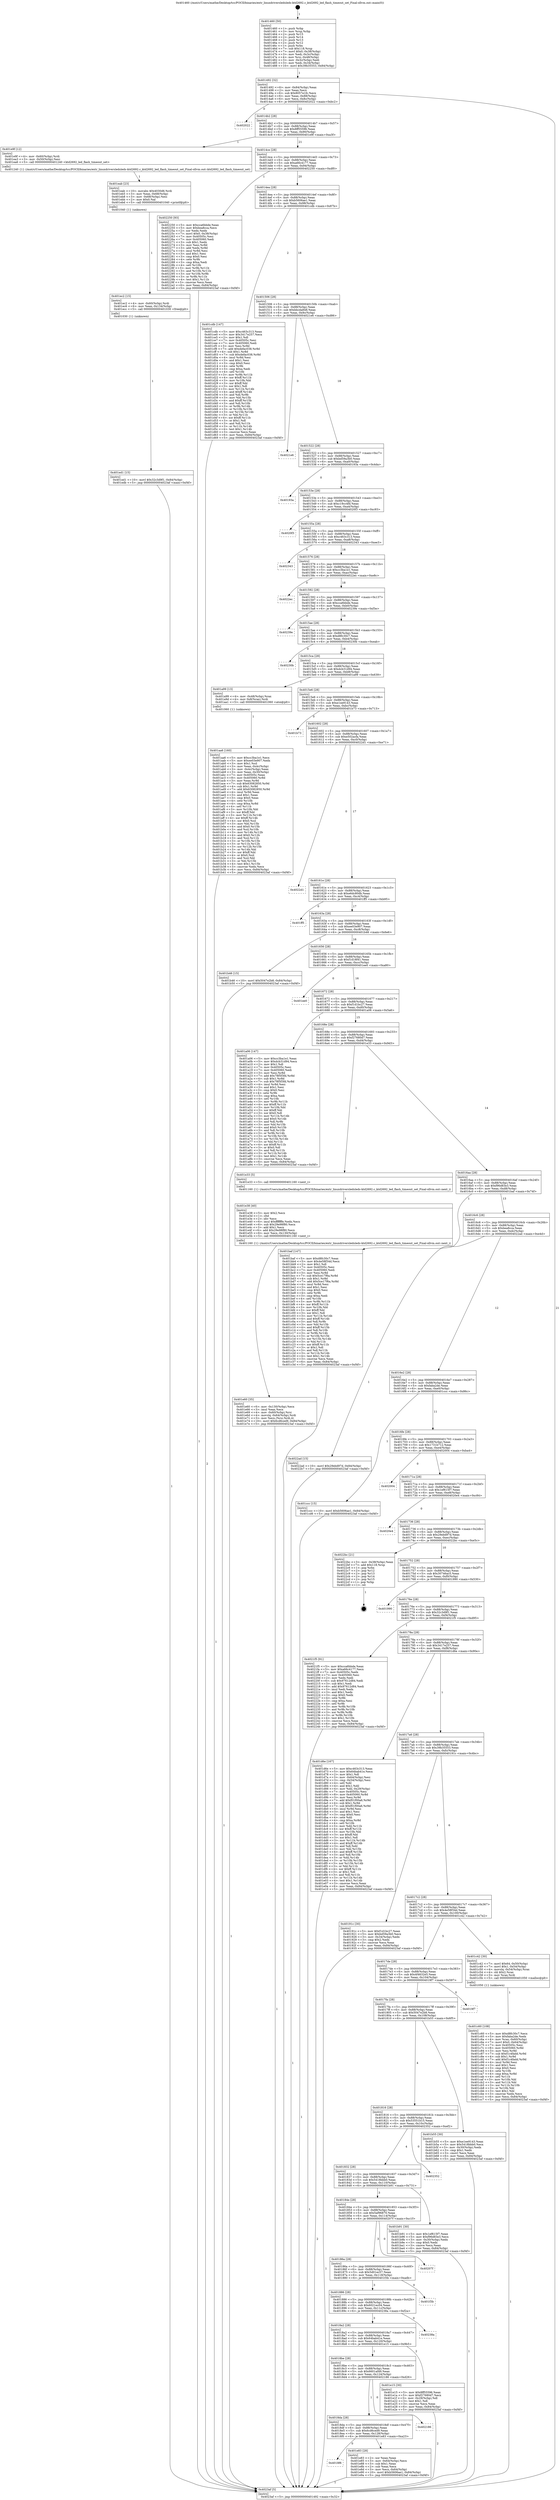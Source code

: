 digraph "0x401460" {
  label = "0x401460 (/mnt/c/Users/mathe/Desktop/tcc/POCII/binaries/extr_linuxdriversledsleds-ktd2692.c_ktd2692_led_flash_timeout_set_Final-ollvm.out::main(0))"
  labelloc = "t"
  node[shape=record]

  Entry [label="",width=0.3,height=0.3,shape=circle,fillcolor=black,style=filled]
  "0x401492" [label="{
     0x401492 [32]\l
     | [instrs]\l
     &nbsp;&nbsp;0x401492 \<+6\>: mov -0x84(%rbp),%eax\l
     &nbsp;&nbsp;0x401498 \<+2\>: mov %eax,%ecx\l
     &nbsp;&nbsp;0x40149a \<+6\>: sub $0x8057e1fc,%ecx\l
     &nbsp;&nbsp;0x4014a0 \<+6\>: mov %eax,-0x88(%rbp)\l
     &nbsp;&nbsp;0x4014a6 \<+6\>: mov %ecx,-0x8c(%rbp)\l
     &nbsp;&nbsp;0x4014ac \<+6\>: je 0000000000402022 \<main+0xbc2\>\l
  }"]
  "0x402022" [label="{
     0x402022\l
  }", style=dashed]
  "0x4014b2" [label="{
     0x4014b2 [28]\l
     | [instrs]\l
     &nbsp;&nbsp;0x4014b2 \<+5\>: jmp 00000000004014b7 \<main+0x57\>\l
     &nbsp;&nbsp;0x4014b7 \<+6\>: mov -0x88(%rbp),%eax\l
     &nbsp;&nbsp;0x4014bd \<+5\>: sub $0x8ff55596,%eax\l
     &nbsp;&nbsp;0x4014c2 \<+6\>: mov %eax,-0x90(%rbp)\l
     &nbsp;&nbsp;0x4014c8 \<+6\>: je 0000000000401e9f \<main+0xa3f\>\l
  }"]
  Exit [label="",width=0.3,height=0.3,shape=circle,fillcolor=black,style=filled,peripheries=2]
  "0x401e9f" [label="{
     0x401e9f [12]\l
     | [instrs]\l
     &nbsp;&nbsp;0x401e9f \<+4\>: mov -0x60(%rbp),%rdi\l
     &nbsp;&nbsp;0x401ea3 \<+3\>: mov -0x50(%rbp),%esi\l
     &nbsp;&nbsp;0x401ea6 \<+5\>: call 0000000000401240 \<ktd2692_led_flash_timeout_set\>\l
     | [calls]\l
     &nbsp;&nbsp;0x401240 \{1\} (/mnt/c/Users/mathe/Desktop/tcc/POCII/binaries/extr_linuxdriversledsleds-ktd2692.c_ktd2692_led_flash_timeout_set_Final-ollvm.out::ktd2692_led_flash_timeout_set)\l
  }"]
  "0x4014ce" [label="{
     0x4014ce [28]\l
     | [instrs]\l
     &nbsp;&nbsp;0x4014ce \<+5\>: jmp 00000000004014d3 \<main+0x73\>\l
     &nbsp;&nbsp;0x4014d3 \<+6\>: mov -0x88(%rbp),%eax\l
     &nbsp;&nbsp;0x4014d9 \<+5\>: sub $0xa66c4177,%eax\l
     &nbsp;&nbsp;0x4014de \<+6\>: mov %eax,-0x94(%rbp)\l
     &nbsp;&nbsp;0x4014e4 \<+6\>: je 0000000000402250 \<main+0xdf0\>\l
  }"]
  "0x401ed1" [label="{
     0x401ed1 [15]\l
     | [instrs]\l
     &nbsp;&nbsp;0x401ed1 \<+10\>: movl $0x32c3d9f1,-0x84(%rbp)\l
     &nbsp;&nbsp;0x401edb \<+5\>: jmp 00000000004023af \<main+0xf4f\>\l
  }"]
  "0x402250" [label="{
     0x402250 [93]\l
     | [instrs]\l
     &nbsp;&nbsp;0x402250 \<+5\>: mov $0xcca6bbde,%eax\l
     &nbsp;&nbsp;0x402255 \<+5\>: mov $0xbea8cca,%ecx\l
     &nbsp;&nbsp;0x40225a \<+2\>: xor %edx,%edx\l
     &nbsp;&nbsp;0x40225c \<+7\>: movl $0x0,-0x38(%rbp)\l
     &nbsp;&nbsp;0x402263 \<+7\>: mov 0x40505c,%esi\l
     &nbsp;&nbsp;0x40226a \<+7\>: mov 0x405060,%edi\l
     &nbsp;&nbsp;0x402271 \<+3\>: sub $0x1,%edx\l
     &nbsp;&nbsp;0x402274 \<+3\>: mov %esi,%r8d\l
     &nbsp;&nbsp;0x402277 \<+3\>: add %edx,%r8d\l
     &nbsp;&nbsp;0x40227a \<+4\>: imul %r8d,%esi\l
     &nbsp;&nbsp;0x40227e \<+3\>: and $0x1,%esi\l
     &nbsp;&nbsp;0x402281 \<+3\>: cmp $0x0,%esi\l
     &nbsp;&nbsp;0x402284 \<+4\>: sete %r9b\l
     &nbsp;&nbsp;0x402288 \<+3\>: cmp $0xa,%edi\l
     &nbsp;&nbsp;0x40228b \<+4\>: setl %r10b\l
     &nbsp;&nbsp;0x40228f \<+3\>: mov %r9b,%r11b\l
     &nbsp;&nbsp;0x402292 \<+3\>: and %r10b,%r11b\l
     &nbsp;&nbsp;0x402295 \<+3\>: xor %r10b,%r9b\l
     &nbsp;&nbsp;0x402298 \<+3\>: or %r9b,%r11b\l
     &nbsp;&nbsp;0x40229b \<+4\>: test $0x1,%r11b\l
     &nbsp;&nbsp;0x40229f \<+3\>: cmovne %ecx,%eax\l
     &nbsp;&nbsp;0x4022a2 \<+6\>: mov %eax,-0x84(%rbp)\l
     &nbsp;&nbsp;0x4022a8 \<+5\>: jmp 00000000004023af \<main+0xf4f\>\l
  }"]
  "0x4014ea" [label="{
     0x4014ea [28]\l
     | [instrs]\l
     &nbsp;&nbsp;0x4014ea \<+5\>: jmp 00000000004014ef \<main+0x8f\>\l
     &nbsp;&nbsp;0x4014ef \<+6\>: mov -0x88(%rbp),%eax\l
     &nbsp;&nbsp;0x4014f5 \<+5\>: sub $0xb5606ae1,%eax\l
     &nbsp;&nbsp;0x4014fa \<+6\>: mov %eax,-0x98(%rbp)\l
     &nbsp;&nbsp;0x401500 \<+6\>: je 0000000000401cdb \<main+0x87b\>\l
  }"]
  "0x401ec2" [label="{
     0x401ec2 [15]\l
     | [instrs]\l
     &nbsp;&nbsp;0x401ec2 \<+4\>: mov -0x60(%rbp),%rdi\l
     &nbsp;&nbsp;0x401ec6 \<+6\>: mov %eax,-0x134(%rbp)\l
     &nbsp;&nbsp;0x401ecc \<+5\>: call 0000000000401030 \<free@plt\>\l
     | [calls]\l
     &nbsp;&nbsp;0x401030 \{1\} (unknown)\l
  }"]
  "0x401cdb" [label="{
     0x401cdb [147]\l
     | [instrs]\l
     &nbsp;&nbsp;0x401cdb \<+5\>: mov $0xc463c313,%eax\l
     &nbsp;&nbsp;0x401ce0 \<+5\>: mov $0x3417e257,%ecx\l
     &nbsp;&nbsp;0x401ce5 \<+2\>: mov $0x1,%dl\l
     &nbsp;&nbsp;0x401ce7 \<+7\>: mov 0x40505c,%esi\l
     &nbsp;&nbsp;0x401cee \<+7\>: mov 0x405060,%edi\l
     &nbsp;&nbsp;0x401cf5 \<+3\>: mov %esi,%r8d\l
     &nbsp;&nbsp;0x401cf8 \<+7\>: add $0xdefac038,%r8d\l
     &nbsp;&nbsp;0x401cff \<+4\>: sub $0x1,%r8d\l
     &nbsp;&nbsp;0x401d03 \<+7\>: sub $0xdefac038,%r8d\l
     &nbsp;&nbsp;0x401d0a \<+4\>: imul %r8d,%esi\l
     &nbsp;&nbsp;0x401d0e \<+3\>: and $0x1,%esi\l
     &nbsp;&nbsp;0x401d11 \<+3\>: cmp $0x0,%esi\l
     &nbsp;&nbsp;0x401d14 \<+4\>: sete %r9b\l
     &nbsp;&nbsp;0x401d18 \<+3\>: cmp $0xa,%edi\l
     &nbsp;&nbsp;0x401d1b \<+4\>: setl %r10b\l
     &nbsp;&nbsp;0x401d1f \<+3\>: mov %r9b,%r11b\l
     &nbsp;&nbsp;0x401d22 \<+4\>: xor $0xff,%r11b\l
     &nbsp;&nbsp;0x401d26 \<+3\>: mov %r10b,%bl\l
     &nbsp;&nbsp;0x401d29 \<+3\>: xor $0xff,%bl\l
     &nbsp;&nbsp;0x401d2c \<+3\>: xor $0x1,%dl\l
     &nbsp;&nbsp;0x401d2f \<+3\>: mov %r11b,%r14b\l
     &nbsp;&nbsp;0x401d32 \<+4\>: and $0xff,%r14b\l
     &nbsp;&nbsp;0x401d36 \<+3\>: and %dl,%r9b\l
     &nbsp;&nbsp;0x401d39 \<+3\>: mov %bl,%r15b\l
     &nbsp;&nbsp;0x401d3c \<+4\>: and $0xff,%r15b\l
     &nbsp;&nbsp;0x401d40 \<+3\>: and %dl,%r10b\l
     &nbsp;&nbsp;0x401d43 \<+3\>: or %r9b,%r14b\l
     &nbsp;&nbsp;0x401d46 \<+3\>: or %r10b,%r15b\l
     &nbsp;&nbsp;0x401d49 \<+3\>: xor %r15b,%r14b\l
     &nbsp;&nbsp;0x401d4c \<+3\>: or %bl,%r11b\l
     &nbsp;&nbsp;0x401d4f \<+4\>: xor $0xff,%r11b\l
     &nbsp;&nbsp;0x401d53 \<+3\>: or $0x1,%dl\l
     &nbsp;&nbsp;0x401d56 \<+3\>: and %dl,%r11b\l
     &nbsp;&nbsp;0x401d59 \<+3\>: or %r11b,%r14b\l
     &nbsp;&nbsp;0x401d5c \<+4\>: test $0x1,%r14b\l
     &nbsp;&nbsp;0x401d60 \<+3\>: cmovne %ecx,%eax\l
     &nbsp;&nbsp;0x401d63 \<+6\>: mov %eax,-0x84(%rbp)\l
     &nbsp;&nbsp;0x401d69 \<+5\>: jmp 00000000004023af \<main+0xf4f\>\l
  }"]
  "0x401506" [label="{
     0x401506 [28]\l
     | [instrs]\l
     &nbsp;&nbsp;0x401506 \<+5\>: jmp 000000000040150b \<main+0xab\>\l
     &nbsp;&nbsp;0x40150b \<+6\>: mov -0x88(%rbp),%eax\l
     &nbsp;&nbsp;0x401511 \<+5\>: sub $0xbbcda848,%eax\l
     &nbsp;&nbsp;0x401516 \<+6\>: mov %eax,-0x9c(%rbp)\l
     &nbsp;&nbsp;0x40151c \<+6\>: je 00000000004021e6 \<main+0xd86\>\l
  }"]
  "0x401eab" [label="{
     0x401eab [23]\l
     | [instrs]\l
     &nbsp;&nbsp;0x401eab \<+10\>: movabs $0x4030d6,%rdi\l
     &nbsp;&nbsp;0x401eb5 \<+3\>: mov %eax,-0x68(%rbp)\l
     &nbsp;&nbsp;0x401eb8 \<+3\>: mov -0x68(%rbp),%esi\l
     &nbsp;&nbsp;0x401ebb \<+2\>: mov $0x0,%al\l
     &nbsp;&nbsp;0x401ebd \<+5\>: call 0000000000401040 \<printf@plt\>\l
     | [calls]\l
     &nbsp;&nbsp;0x401040 \{1\} (unknown)\l
  }"]
  "0x4021e6" [label="{
     0x4021e6\l
  }", style=dashed]
  "0x401522" [label="{
     0x401522 [28]\l
     | [instrs]\l
     &nbsp;&nbsp;0x401522 \<+5\>: jmp 0000000000401527 \<main+0xc7\>\l
     &nbsp;&nbsp;0x401527 \<+6\>: mov -0x88(%rbp),%eax\l
     &nbsp;&nbsp;0x40152d \<+5\>: sub $0xbd59a3b0,%eax\l
     &nbsp;&nbsp;0x401532 \<+6\>: mov %eax,-0xa0(%rbp)\l
     &nbsp;&nbsp;0x401538 \<+6\>: je 000000000040193a \<main+0x4da\>\l
  }"]
  "0x4018f6" [label="{
     0x4018f6\l
  }", style=dashed]
  "0x40193a" [label="{
     0x40193a\l
  }", style=dashed]
  "0x40153e" [label="{
     0x40153e [28]\l
     | [instrs]\l
     &nbsp;&nbsp;0x40153e \<+5\>: jmp 0000000000401543 \<main+0xe3\>\l
     &nbsp;&nbsp;0x401543 \<+6\>: mov -0x88(%rbp),%eax\l
     &nbsp;&nbsp;0x401549 \<+5\>: sub $0xc19cc4fd,%eax\l
     &nbsp;&nbsp;0x40154e \<+6\>: mov %eax,-0xa4(%rbp)\l
     &nbsp;&nbsp;0x401554 \<+6\>: je 00000000004020f3 \<main+0xc93\>\l
  }"]
  "0x401e83" [label="{
     0x401e83 [28]\l
     | [instrs]\l
     &nbsp;&nbsp;0x401e83 \<+2\>: xor %eax,%eax\l
     &nbsp;&nbsp;0x401e85 \<+3\>: mov -0x64(%rbp),%ecx\l
     &nbsp;&nbsp;0x401e88 \<+3\>: sub $0x1,%eax\l
     &nbsp;&nbsp;0x401e8b \<+2\>: sub %eax,%ecx\l
     &nbsp;&nbsp;0x401e8d \<+3\>: mov %ecx,-0x64(%rbp)\l
     &nbsp;&nbsp;0x401e90 \<+10\>: movl $0xb5606ae1,-0x84(%rbp)\l
     &nbsp;&nbsp;0x401e9a \<+5\>: jmp 00000000004023af \<main+0xf4f\>\l
  }"]
  "0x4020f3" [label="{
     0x4020f3\l
  }", style=dashed]
  "0x40155a" [label="{
     0x40155a [28]\l
     | [instrs]\l
     &nbsp;&nbsp;0x40155a \<+5\>: jmp 000000000040155f \<main+0xff\>\l
     &nbsp;&nbsp;0x40155f \<+6\>: mov -0x88(%rbp),%eax\l
     &nbsp;&nbsp;0x401565 \<+5\>: sub $0xc463c313,%eax\l
     &nbsp;&nbsp;0x40156a \<+6\>: mov %eax,-0xa8(%rbp)\l
     &nbsp;&nbsp;0x401570 \<+6\>: je 0000000000402343 \<main+0xee3\>\l
  }"]
  "0x4018da" [label="{
     0x4018da [28]\l
     | [instrs]\l
     &nbsp;&nbsp;0x4018da \<+5\>: jmp 00000000004018df \<main+0x47f\>\l
     &nbsp;&nbsp;0x4018df \<+6\>: mov -0x88(%rbp),%eax\l
     &nbsp;&nbsp;0x4018e5 \<+5\>: sub $0x6cd6ced9,%eax\l
     &nbsp;&nbsp;0x4018ea \<+6\>: mov %eax,-0x128(%rbp)\l
     &nbsp;&nbsp;0x4018f0 \<+6\>: je 0000000000401e83 \<main+0xa23\>\l
  }"]
  "0x402343" [label="{
     0x402343\l
  }", style=dashed]
  "0x401576" [label="{
     0x401576 [28]\l
     | [instrs]\l
     &nbsp;&nbsp;0x401576 \<+5\>: jmp 000000000040157b \<main+0x11b\>\l
     &nbsp;&nbsp;0x40157b \<+6\>: mov -0x88(%rbp),%eax\l
     &nbsp;&nbsp;0x401581 \<+5\>: sub $0xcc3ba1e1,%eax\l
     &nbsp;&nbsp;0x401586 \<+6\>: mov %eax,-0xac(%rbp)\l
     &nbsp;&nbsp;0x40158c \<+6\>: je 00000000004022ec \<main+0xe8c\>\l
  }"]
  "0x402186" [label="{
     0x402186\l
  }", style=dashed]
  "0x4022ec" [label="{
     0x4022ec\l
  }", style=dashed]
  "0x401592" [label="{
     0x401592 [28]\l
     | [instrs]\l
     &nbsp;&nbsp;0x401592 \<+5\>: jmp 0000000000401597 \<main+0x137\>\l
     &nbsp;&nbsp;0x401597 \<+6\>: mov -0x88(%rbp),%eax\l
     &nbsp;&nbsp;0x40159d \<+5\>: sub $0xcca6bbde,%eax\l
     &nbsp;&nbsp;0x4015a2 \<+6\>: mov %eax,-0xb0(%rbp)\l
     &nbsp;&nbsp;0x4015a8 \<+6\>: je 000000000040239e \<main+0xf3e\>\l
  }"]
  "0x401e60" [label="{
     0x401e60 [35]\l
     | [instrs]\l
     &nbsp;&nbsp;0x401e60 \<+6\>: mov -0x130(%rbp),%ecx\l
     &nbsp;&nbsp;0x401e66 \<+3\>: imul %eax,%ecx\l
     &nbsp;&nbsp;0x401e69 \<+4\>: mov -0x60(%rbp),%rsi\l
     &nbsp;&nbsp;0x401e6d \<+4\>: movslq -0x64(%rbp),%rdi\l
     &nbsp;&nbsp;0x401e71 \<+3\>: mov %ecx,(%rsi,%rdi,4)\l
     &nbsp;&nbsp;0x401e74 \<+10\>: movl $0x6cd6ced9,-0x84(%rbp)\l
     &nbsp;&nbsp;0x401e7e \<+5\>: jmp 00000000004023af \<main+0xf4f\>\l
  }"]
  "0x40239e" [label="{
     0x40239e\l
  }", style=dashed]
  "0x4015ae" [label="{
     0x4015ae [28]\l
     | [instrs]\l
     &nbsp;&nbsp;0x4015ae \<+5\>: jmp 00000000004015b3 \<main+0x153\>\l
     &nbsp;&nbsp;0x4015b3 \<+6\>: mov -0x88(%rbp),%eax\l
     &nbsp;&nbsp;0x4015b9 \<+5\>: sub $0xd8fc30c7,%eax\l
     &nbsp;&nbsp;0x4015be \<+6\>: mov %eax,-0xb4(%rbp)\l
     &nbsp;&nbsp;0x4015c4 \<+6\>: je 000000000040230b \<main+0xeab\>\l
  }"]
  "0x401e38" [label="{
     0x401e38 [40]\l
     | [instrs]\l
     &nbsp;&nbsp;0x401e38 \<+5\>: mov $0x2,%ecx\l
     &nbsp;&nbsp;0x401e3d \<+1\>: cltd\l
     &nbsp;&nbsp;0x401e3e \<+2\>: idiv %ecx\l
     &nbsp;&nbsp;0x401e40 \<+6\>: imul $0xfffffffe,%edx,%ecx\l
     &nbsp;&nbsp;0x401e46 \<+6\>: sub $0x29e98f80,%ecx\l
     &nbsp;&nbsp;0x401e4c \<+3\>: add $0x1,%ecx\l
     &nbsp;&nbsp;0x401e4f \<+6\>: add $0x29e98f80,%ecx\l
     &nbsp;&nbsp;0x401e55 \<+6\>: mov %ecx,-0x130(%rbp)\l
     &nbsp;&nbsp;0x401e5b \<+5\>: call 0000000000401160 \<next_i\>\l
     | [calls]\l
     &nbsp;&nbsp;0x401160 \{1\} (/mnt/c/Users/mathe/Desktop/tcc/POCII/binaries/extr_linuxdriversledsleds-ktd2692.c_ktd2692_led_flash_timeout_set_Final-ollvm.out::next_i)\l
  }"]
  "0x40230b" [label="{
     0x40230b\l
  }", style=dashed]
  "0x4015ca" [label="{
     0x4015ca [28]\l
     | [instrs]\l
     &nbsp;&nbsp;0x4015ca \<+5\>: jmp 00000000004015cf \<main+0x16f\>\l
     &nbsp;&nbsp;0x4015cf \<+6\>: mov -0x88(%rbp),%eax\l
     &nbsp;&nbsp;0x4015d5 \<+5\>: sub $0xdcb31d94,%eax\l
     &nbsp;&nbsp;0x4015da \<+6\>: mov %eax,-0xb8(%rbp)\l
     &nbsp;&nbsp;0x4015e0 \<+6\>: je 0000000000401a99 \<main+0x639\>\l
  }"]
  "0x4018be" [label="{
     0x4018be [28]\l
     | [instrs]\l
     &nbsp;&nbsp;0x4018be \<+5\>: jmp 00000000004018c3 \<main+0x463\>\l
     &nbsp;&nbsp;0x4018c3 \<+6\>: mov -0x88(%rbp),%eax\l
     &nbsp;&nbsp;0x4018c9 \<+5\>: sub $0x6601af49,%eax\l
     &nbsp;&nbsp;0x4018ce \<+6\>: mov %eax,-0x124(%rbp)\l
     &nbsp;&nbsp;0x4018d4 \<+6\>: je 0000000000402186 \<main+0xd26\>\l
  }"]
  "0x401a99" [label="{
     0x401a99 [13]\l
     | [instrs]\l
     &nbsp;&nbsp;0x401a99 \<+4\>: mov -0x48(%rbp),%rax\l
     &nbsp;&nbsp;0x401a9d \<+4\>: mov 0x8(%rax),%rdi\l
     &nbsp;&nbsp;0x401aa1 \<+5\>: call 0000000000401060 \<atoi@plt\>\l
     | [calls]\l
     &nbsp;&nbsp;0x401060 \{1\} (unknown)\l
  }"]
  "0x4015e6" [label="{
     0x4015e6 [28]\l
     | [instrs]\l
     &nbsp;&nbsp;0x4015e6 \<+5\>: jmp 00000000004015eb \<main+0x18b\>\l
     &nbsp;&nbsp;0x4015eb \<+6\>: mov -0x88(%rbp),%eax\l
     &nbsp;&nbsp;0x4015f1 \<+5\>: sub $0xe1ee9143,%eax\l
     &nbsp;&nbsp;0x4015f6 \<+6\>: mov %eax,-0xbc(%rbp)\l
     &nbsp;&nbsp;0x4015fc \<+6\>: je 0000000000401b73 \<main+0x713\>\l
  }"]
  "0x401e15" [label="{
     0x401e15 [30]\l
     | [instrs]\l
     &nbsp;&nbsp;0x401e15 \<+5\>: mov $0x8ff55596,%eax\l
     &nbsp;&nbsp;0x401e1a \<+5\>: mov $0xf27680d7,%ecx\l
     &nbsp;&nbsp;0x401e1f \<+3\>: mov -0x29(%rbp),%dl\l
     &nbsp;&nbsp;0x401e22 \<+3\>: test $0x1,%dl\l
     &nbsp;&nbsp;0x401e25 \<+3\>: cmovne %ecx,%eax\l
     &nbsp;&nbsp;0x401e28 \<+6\>: mov %eax,-0x84(%rbp)\l
     &nbsp;&nbsp;0x401e2e \<+5\>: jmp 00000000004023af \<main+0xf4f\>\l
  }"]
  "0x401b73" [label="{
     0x401b73\l
  }", style=dashed]
  "0x401602" [label="{
     0x401602 [28]\l
     | [instrs]\l
     &nbsp;&nbsp;0x401602 \<+5\>: jmp 0000000000401607 \<main+0x1a7\>\l
     &nbsp;&nbsp;0x401607 \<+6\>: mov -0x88(%rbp),%eax\l
     &nbsp;&nbsp;0x40160d \<+5\>: sub $0xe502acfa,%eax\l
     &nbsp;&nbsp;0x401612 \<+6\>: mov %eax,-0xc0(%rbp)\l
     &nbsp;&nbsp;0x401618 \<+6\>: je 00000000004022d1 \<main+0xe71\>\l
  }"]
  "0x4018a2" [label="{
     0x4018a2 [28]\l
     | [instrs]\l
     &nbsp;&nbsp;0x4018a2 \<+5\>: jmp 00000000004018a7 \<main+0x447\>\l
     &nbsp;&nbsp;0x4018a7 \<+6\>: mov -0x88(%rbp),%eax\l
     &nbsp;&nbsp;0x4018ad \<+5\>: sub $0x64bab41e,%eax\l
     &nbsp;&nbsp;0x4018b2 \<+6\>: mov %eax,-0x120(%rbp)\l
     &nbsp;&nbsp;0x4018b8 \<+6\>: je 0000000000401e15 \<main+0x9b5\>\l
  }"]
  "0x4022d1" [label="{
     0x4022d1\l
  }", style=dashed]
  "0x40161e" [label="{
     0x40161e [28]\l
     | [instrs]\l
     &nbsp;&nbsp;0x40161e \<+5\>: jmp 0000000000401623 \<main+0x1c3\>\l
     &nbsp;&nbsp;0x401623 \<+6\>: mov -0x88(%rbp),%eax\l
     &nbsp;&nbsp;0x401629 \<+5\>: sub $0xe6dc80db,%eax\l
     &nbsp;&nbsp;0x40162e \<+6\>: mov %eax,-0xc4(%rbp)\l
     &nbsp;&nbsp;0x401634 \<+6\>: je 0000000000401ff5 \<main+0xb95\>\l
  }"]
  "0x40238a" [label="{
     0x40238a\l
  }", style=dashed]
  "0x401ff5" [label="{
     0x401ff5\l
  }", style=dashed]
  "0x40163a" [label="{
     0x40163a [28]\l
     | [instrs]\l
     &nbsp;&nbsp;0x40163a \<+5\>: jmp 000000000040163f \<main+0x1df\>\l
     &nbsp;&nbsp;0x40163f \<+6\>: mov -0x88(%rbp),%eax\l
     &nbsp;&nbsp;0x401645 \<+5\>: sub $0xee03e907,%eax\l
     &nbsp;&nbsp;0x40164a \<+6\>: mov %eax,-0xc8(%rbp)\l
     &nbsp;&nbsp;0x401650 \<+6\>: je 0000000000401b46 \<main+0x6e6\>\l
  }"]
  "0x401886" [label="{
     0x401886 [28]\l
     | [instrs]\l
     &nbsp;&nbsp;0x401886 \<+5\>: jmp 000000000040188b \<main+0x42b\>\l
     &nbsp;&nbsp;0x40188b \<+6\>: mov -0x88(%rbp),%eax\l
     &nbsp;&nbsp;0x401891 \<+5\>: sub $0x6021ec04,%eax\l
     &nbsp;&nbsp;0x401896 \<+6\>: mov %eax,-0x11c(%rbp)\l
     &nbsp;&nbsp;0x40189c \<+6\>: je 000000000040238a \<main+0xf2a\>\l
  }"]
  "0x401b46" [label="{
     0x401b46 [15]\l
     | [instrs]\l
     &nbsp;&nbsp;0x401b46 \<+10\>: movl $0x5047e2b8,-0x84(%rbp)\l
     &nbsp;&nbsp;0x401b50 \<+5\>: jmp 00000000004023af \<main+0xf4f\>\l
  }"]
  "0x401656" [label="{
     0x401656 [28]\l
     | [instrs]\l
     &nbsp;&nbsp;0x401656 \<+5\>: jmp 000000000040165b \<main+0x1fb\>\l
     &nbsp;&nbsp;0x40165b \<+6\>: mov -0x88(%rbp),%eax\l
     &nbsp;&nbsp;0x401661 \<+5\>: sub $0xf1d18f41,%eax\l
     &nbsp;&nbsp;0x401666 \<+6\>: mov %eax,-0xcc(%rbp)\l
     &nbsp;&nbsp;0x40166c \<+6\>: je 0000000000401ee0 \<main+0xa80\>\l
  }"]
  "0x401f3b" [label="{
     0x401f3b\l
  }", style=dashed]
  "0x401ee0" [label="{
     0x401ee0\l
  }", style=dashed]
  "0x401672" [label="{
     0x401672 [28]\l
     | [instrs]\l
     &nbsp;&nbsp;0x401672 \<+5\>: jmp 0000000000401677 \<main+0x217\>\l
     &nbsp;&nbsp;0x401677 \<+6\>: mov -0x88(%rbp),%eax\l
     &nbsp;&nbsp;0x40167d \<+5\>: sub $0xf1d1bc27,%eax\l
     &nbsp;&nbsp;0x401682 \<+6\>: mov %eax,-0xd0(%rbp)\l
     &nbsp;&nbsp;0x401688 \<+6\>: je 0000000000401a06 \<main+0x5a6\>\l
  }"]
  "0x40186a" [label="{
     0x40186a [28]\l
     | [instrs]\l
     &nbsp;&nbsp;0x40186a \<+5\>: jmp 000000000040186f \<main+0x40f\>\l
     &nbsp;&nbsp;0x40186f \<+6\>: mov -0x88(%rbp),%eax\l
     &nbsp;&nbsp;0x401875 \<+5\>: sub $0x5d01ec57,%eax\l
     &nbsp;&nbsp;0x40187a \<+6\>: mov %eax,-0x118(%rbp)\l
     &nbsp;&nbsp;0x401880 \<+6\>: je 0000000000401f3b \<main+0xadb\>\l
  }"]
  "0x401a06" [label="{
     0x401a06 [147]\l
     | [instrs]\l
     &nbsp;&nbsp;0x401a06 \<+5\>: mov $0xcc3ba1e1,%eax\l
     &nbsp;&nbsp;0x401a0b \<+5\>: mov $0xdcb31d94,%ecx\l
     &nbsp;&nbsp;0x401a10 \<+2\>: mov $0x1,%dl\l
     &nbsp;&nbsp;0x401a12 \<+7\>: mov 0x40505c,%esi\l
     &nbsp;&nbsp;0x401a19 \<+7\>: mov 0x405060,%edi\l
     &nbsp;&nbsp;0x401a20 \<+3\>: mov %esi,%r8d\l
     &nbsp;&nbsp;0x401a23 \<+7\>: add $0x78f5f3fd,%r8d\l
     &nbsp;&nbsp;0x401a2a \<+4\>: sub $0x1,%r8d\l
     &nbsp;&nbsp;0x401a2e \<+7\>: sub $0x78f5f3fd,%r8d\l
     &nbsp;&nbsp;0x401a35 \<+4\>: imul %r8d,%esi\l
     &nbsp;&nbsp;0x401a39 \<+3\>: and $0x1,%esi\l
     &nbsp;&nbsp;0x401a3c \<+3\>: cmp $0x0,%esi\l
     &nbsp;&nbsp;0x401a3f \<+4\>: sete %r9b\l
     &nbsp;&nbsp;0x401a43 \<+3\>: cmp $0xa,%edi\l
     &nbsp;&nbsp;0x401a46 \<+4\>: setl %r10b\l
     &nbsp;&nbsp;0x401a4a \<+3\>: mov %r9b,%r11b\l
     &nbsp;&nbsp;0x401a4d \<+4\>: xor $0xff,%r11b\l
     &nbsp;&nbsp;0x401a51 \<+3\>: mov %r10b,%bl\l
     &nbsp;&nbsp;0x401a54 \<+3\>: xor $0xff,%bl\l
     &nbsp;&nbsp;0x401a57 \<+3\>: xor $0x0,%dl\l
     &nbsp;&nbsp;0x401a5a \<+3\>: mov %r11b,%r14b\l
     &nbsp;&nbsp;0x401a5d \<+4\>: and $0x0,%r14b\l
     &nbsp;&nbsp;0x401a61 \<+3\>: and %dl,%r9b\l
     &nbsp;&nbsp;0x401a64 \<+3\>: mov %bl,%r15b\l
     &nbsp;&nbsp;0x401a67 \<+4\>: and $0x0,%r15b\l
     &nbsp;&nbsp;0x401a6b \<+3\>: and %dl,%r10b\l
     &nbsp;&nbsp;0x401a6e \<+3\>: or %r9b,%r14b\l
     &nbsp;&nbsp;0x401a71 \<+3\>: or %r10b,%r15b\l
     &nbsp;&nbsp;0x401a74 \<+3\>: xor %r15b,%r14b\l
     &nbsp;&nbsp;0x401a77 \<+3\>: or %bl,%r11b\l
     &nbsp;&nbsp;0x401a7a \<+4\>: xor $0xff,%r11b\l
     &nbsp;&nbsp;0x401a7e \<+3\>: or $0x0,%dl\l
     &nbsp;&nbsp;0x401a81 \<+3\>: and %dl,%r11b\l
     &nbsp;&nbsp;0x401a84 \<+3\>: or %r11b,%r14b\l
     &nbsp;&nbsp;0x401a87 \<+4\>: test $0x1,%r14b\l
     &nbsp;&nbsp;0x401a8b \<+3\>: cmovne %ecx,%eax\l
     &nbsp;&nbsp;0x401a8e \<+6\>: mov %eax,-0x84(%rbp)\l
     &nbsp;&nbsp;0x401a94 \<+5\>: jmp 00000000004023af \<main+0xf4f\>\l
  }"]
  "0x40168e" [label="{
     0x40168e [28]\l
     | [instrs]\l
     &nbsp;&nbsp;0x40168e \<+5\>: jmp 0000000000401693 \<main+0x233\>\l
     &nbsp;&nbsp;0x401693 \<+6\>: mov -0x88(%rbp),%eax\l
     &nbsp;&nbsp;0x401699 \<+5\>: sub $0xf27680d7,%eax\l
     &nbsp;&nbsp;0x40169e \<+6\>: mov %eax,-0xd4(%rbp)\l
     &nbsp;&nbsp;0x4016a4 \<+6\>: je 0000000000401e33 \<main+0x9d3\>\l
  }"]
  "0x40207f" [label="{
     0x40207f\l
  }", style=dashed]
  "0x401e33" [label="{
     0x401e33 [5]\l
     | [instrs]\l
     &nbsp;&nbsp;0x401e33 \<+5\>: call 0000000000401160 \<next_i\>\l
     | [calls]\l
     &nbsp;&nbsp;0x401160 \{1\} (/mnt/c/Users/mathe/Desktop/tcc/POCII/binaries/extr_linuxdriversledsleds-ktd2692.c_ktd2692_led_flash_timeout_set_Final-ollvm.out::next_i)\l
  }"]
  "0x4016aa" [label="{
     0x4016aa [28]\l
     | [instrs]\l
     &nbsp;&nbsp;0x4016aa \<+5\>: jmp 00000000004016af \<main+0x24f\>\l
     &nbsp;&nbsp;0x4016af \<+6\>: mov -0x88(%rbp),%eax\l
     &nbsp;&nbsp;0x4016b5 \<+5\>: sub $0xf96d83e3,%eax\l
     &nbsp;&nbsp;0x4016ba \<+6\>: mov %eax,-0xd8(%rbp)\l
     &nbsp;&nbsp;0x4016c0 \<+6\>: je 0000000000401baf \<main+0x74f\>\l
  }"]
  "0x401c60" [label="{
     0x401c60 [108]\l
     | [instrs]\l
     &nbsp;&nbsp;0x401c60 \<+5\>: mov $0xd8fc30c7,%ecx\l
     &nbsp;&nbsp;0x401c65 \<+5\>: mov $0xfaba2de,%edx\l
     &nbsp;&nbsp;0x401c6a \<+4\>: mov %rax,-0x60(%rbp)\l
     &nbsp;&nbsp;0x401c6e \<+7\>: movl $0x0,-0x64(%rbp)\l
     &nbsp;&nbsp;0x401c75 \<+7\>: mov 0x40505c,%esi\l
     &nbsp;&nbsp;0x401c7c \<+8\>: mov 0x405060,%r8d\l
     &nbsp;&nbsp;0x401c84 \<+3\>: mov %esi,%r9d\l
     &nbsp;&nbsp;0x401c87 \<+7\>: sub $0xf1c4fadd,%r9d\l
     &nbsp;&nbsp;0x401c8e \<+4\>: sub $0x1,%r9d\l
     &nbsp;&nbsp;0x401c92 \<+7\>: add $0xf1c4fadd,%r9d\l
     &nbsp;&nbsp;0x401c99 \<+4\>: imul %r9d,%esi\l
     &nbsp;&nbsp;0x401c9d \<+3\>: and $0x1,%esi\l
     &nbsp;&nbsp;0x401ca0 \<+3\>: cmp $0x0,%esi\l
     &nbsp;&nbsp;0x401ca3 \<+4\>: sete %r10b\l
     &nbsp;&nbsp;0x401ca7 \<+4\>: cmp $0xa,%r8d\l
     &nbsp;&nbsp;0x401cab \<+4\>: setl %r11b\l
     &nbsp;&nbsp;0x401caf \<+3\>: mov %r10b,%bl\l
     &nbsp;&nbsp;0x401cb2 \<+3\>: and %r11b,%bl\l
     &nbsp;&nbsp;0x401cb5 \<+3\>: xor %r11b,%r10b\l
     &nbsp;&nbsp;0x401cb8 \<+3\>: or %r10b,%bl\l
     &nbsp;&nbsp;0x401cbb \<+3\>: test $0x1,%bl\l
     &nbsp;&nbsp;0x401cbe \<+3\>: cmovne %edx,%ecx\l
     &nbsp;&nbsp;0x401cc1 \<+6\>: mov %ecx,-0x84(%rbp)\l
     &nbsp;&nbsp;0x401cc7 \<+5\>: jmp 00000000004023af \<main+0xf4f\>\l
  }"]
  "0x401baf" [label="{
     0x401baf [147]\l
     | [instrs]\l
     &nbsp;&nbsp;0x401baf \<+5\>: mov $0xd8fc30c7,%eax\l
     &nbsp;&nbsp;0x401bb4 \<+5\>: mov $0x4e58f34d,%ecx\l
     &nbsp;&nbsp;0x401bb9 \<+2\>: mov $0x1,%dl\l
     &nbsp;&nbsp;0x401bbb \<+7\>: mov 0x40505c,%esi\l
     &nbsp;&nbsp;0x401bc2 \<+7\>: mov 0x405060,%edi\l
     &nbsp;&nbsp;0x401bc9 \<+3\>: mov %esi,%r8d\l
     &nbsp;&nbsp;0x401bcc \<+7\>: sub $0x5ce17f6a,%r8d\l
     &nbsp;&nbsp;0x401bd3 \<+4\>: sub $0x1,%r8d\l
     &nbsp;&nbsp;0x401bd7 \<+7\>: add $0x5ce17f6a,%r8d\l
     &nbsp;&nbsp;0x401bde \<+4\>: imul %r8d,%esi\l
     &nbsp;&nbsp;0x401be2 \<+3\>: and $0x1,%esi\l
     &nbsp;&nbsp;0x401be5 \<+3\>: cmp $0x0,%esi\l
     &nbsp;&nbsp;0x401be8 \<+4\>: sete %r9b\l
     &nbsp;&nbsp;0x401bec \<+3\>: cmp $0xa,%edi\l
     &nbsp;&nbsp;0x401bef \<+4\>: setl %r10b\l
     &nbsp;&nbsp;0x401bf3 \<+3\>: mov %r9b,%r11b\l
     &nbsp;&nbsp;0x401bf6 \<+4\>: xor $0xff,%r11b\l
     &nbsp;&nbsp;0x401bfa \<+3\>: mov %r10b,%bl\l
     &nbsp;&nbsp;0x401bfd \<+3\>: xor $0xff,%bl\l
     &nbsp;&nbsp;0x401c00 \<+3\>: xor $0x1,%dl\l
     &nbsp;&nbsp;0x401c03 \<+3\>: mov %r11b,%r14b\l
     &nbsp;&nbsp;0x401c06 \<+4\>: and $0xff,%r14b\l
     &nbsp;&nbsp;0x401c0a \<+3\>: and %dl,%r9b\l
     &nbsp;&nbsp;0x401c0d \<+3\>: mov %bl,%r15b\l
     &nbsp;&nbsp;0x401c10 \<+4\>: and $0xff,%r15b\l
     &nbsp;&nbsp;0x401c14 \<+3\>: and %dl,%r10b\l
     &nbsp;&nbsp;0x401c17 \<+3\>: or %r9b,%r14b\l
     &nbsp;&nbsp;0x401c1a \<+3\>: or %r10b,%r15b\l
     &nbsp;&nbsp;0x401c1d \<+3\>: xor %r15b,%r14b\l
     &nbsp;&nbsp;0x401c20 \<+3\>: or %bl,%r11b\l
     &nbsp;&nbsp;0x401c23 \<+4\>: xor $0xff,%r11b\l
     &nbsp;&nbsp;0x401c27 \<+3\>: or $0x1,%dl\l
     &nbsp;&nbsp;0x401c2a \<+3\>: and %dl,%r11b\l
     &nbsp;&nbsp;0x401c2d \<+3\>: or %r11b,%r14b\l
     &nbsp;&nbsp;0x401c30 \<+4\>: test $0x1,%r14b\l
     &nbsp;&nbsp;0x401c34 \<+3\>: cmovne %ecx,%eax\l
     &nbsp;&nbsp;0x401c37 \<+6\>: mov %eax,-0x84(%rbp)\l
     &nbsp;&nbsp;0x401c3d \<+5\>: jmp 00000000004023af \<main+0xf4f\>\l
  }"]
  "0x4016c6" [label="{
     0x4016c6 [28]\l
     | [instrs]\l
     &nbsp;&nbsp;0x4016c6 \<+5\>: jmp 00000000004016cb \<main+0x26b\>\l
     &nbsp;&nbsp;0x4016cb \<+6\>: mov -0x88(%rbp),%eax\l
     &nbsp;&nbsp;0x4016d1 \<+5\>: sub $0xbea8cca,%eax\l
     &nbsp;&nbsp;0x4016d6 \<+6\>: mov %eax,-0xdc(%rbp)\l
     &nbsp;&nbsp;0x4016dc \<+6\>: je 00000000004022ad \<main+0xe4d\>\l
  }"]
  "0x40184e" [label="{
     0x40184e [28]\l
     | [instrs]\l
     &nbsp;&nbsp;0x40184e \<+5\>: jmp 0000000000401853 \<main+0x3f3\>\l
     &nbsp;&nbsp;0x401853 \<+6\>: mov -0x88(%rbp),%eax\l
     &nbsp;&nbsp;0x401859 \<+5\>: sub $0x5af96870,%eax\l
     &nbsp;&nbsp;0x40185e \<+6\>: mov %eax,-0x114(%rbp)\l
     &nbsp;&nbsp;0x401864 \<+6\>: je 000000000040207f \<main+0xc1f\>\l
  }"]
  "0x4022ad" [label="{
     0x4022ad [15]\l
     | [instrs]\l
     &nbsp;&nbsp;0x4022ad \<+10\>: movl $0x29ebd97d,-0x84(%rbp)\l
     &nbsp;&nbsp;0x4022b7 \<+5\>: jmp 00000000004023af \<main+0xf4f\>\l
  }"]
  "0x4016e2" [label="{
     0x4016e2 [28]\l
     | [instrs]\l
     &nbsp;&nbsp;0x4016e2 \<+5\>: jmp 00000000004016e7 \<main+0x287\>\l
     &nbsp;&nbsp;0x4016e7 \<+6\>: mov -0x88(%rbp),%eax\l
     &nbsp;&nbsp;0x4016ed \<+5\>: sub $0xfaba2de,%eax\l
     &nbsp;&nbsp;0x4016f2 \<+6\>: mov %eax,-0xe0(%rbp)\l
     &nbsp;&nbsp;0x4016f8 \<+6\>: je 0000000000401ccc \<main+0x86c\>\l
  }"]
  "0x401b91" [label="{
     0x401b91 [30]\l
     | [instrs]\l
     &nbsp;&nbsp;0x401b91 \<+5\>: mov $0x1ef615f7,%eax\l
     &nbsp;&nbsp;0x401b96 \<+5\>: mov $0xf96d83e3,%ecx\l
     &nbsp;&nbsp;0x401b9b \<+3\>: mov -0x30(%rbp),%edx\l
     &nbsp;&nbsp;0x401b9e \<+3\>: cmp $0x0,%edx\l
     &nbsp;&nbsp;0x401ba1 \<+3\>: cmove %ecx,%eax\l
     &nbsp;&nbsp;0x401ba4 \<+6\>: mov %eax,-0x84(%rbp)\l
     &nbsp;&nbsp;0x401baa \<+5\>: jmp 00000000004023af \<main+0xf4f\>\l
  }"]
  "0x401ccc" [label="{
     0x401ccc [15]\l
     | [instrs]\l
     &nbsp;&nbsp;0x401ccc \<+10\>: movl $0xb5606ae1,-0x84(%rbp)\l
     &nbsp;&nbsp;0x401cd6 \<+5\>: jmp 00000000004023af \<main+0xf4f\>\l
  }"]
  "0x4016fe" [label="{
     0x4016fe [28]\l
     | [instrs]\l
     &nbsp;&nbsp;0x4016fe \<+5\>: jmp 0000000000401703 \<main+0x2a3\>\l
     &nbsp;&nbsp;0x401703 \<+6\>: mov -0x88(%rbp),%eax\l
     &nbsp;&nbsp;0x401709 \<+5\>: sub $0x1731b712,%eax\l
     &nbsp;&nbsp;0x40170e \<+6\>: mov %eax,-0xe4(%rbp)\l
     &nbsp;&nbsp;0x401714 \<+6\>: je 0000000000402004 \<main+0xba4\>\l
  }"]
  "0x401832" [label="{
     0x401832 [28]\l
     | [instrs]\l
     &nbsp;&nbsp;0x401832 \<+5\>: jmp 0000000000401837 \<main+0x3d7\>\l
     &nbsp;&nbsp;0x401837 \<+6\>: mov -0x88(%rbp),%eax\l
     &nbsp;&nbsp;0x40183d \<+5\>: sub $0x5418bbb0,%eax\l
     &nbsp;&nbsp;0x401842 \<+6\>: mov %eax,-0x110(%rbp)\l
     &nbsp;&nbsp;0x401848 \<+6\>: je 0000000000401b91 \<main+0x731\>\l
  }"]
  "0x402004" [label="{
     0x402004\l
  }", style=dashed]
  "0x40171a" [label="{
     0x40171a [28]\l
     | [instrs]\l
     &nbsp;&nbsp;0x40171a \<+5\>: jmp 000000000040171f \<main+0x2bf\>\l
     &nbsp;&nbsp;0x40171f \<+6\>: mov -0x88(%rbp),%eax\l
     &nbsp;&nbsp;0x401725 \<+5\>: sub $0x1ef615f7,%eax\l
     &nbsp;&nbsp;0x40172a \<+6\>: mov %eax,-0xe8(%rbp)\l
     &nbsp;&nbsp;0x401730 \<+6\>: je 00000000004020e4 \<main+0xc84\>\l
  }"]
  "0x402352" [label="{
     0x402352\l
  }", style=dashed]
  "0x4020e4" [label="{
     0x4020e4\l
  }", style=dashed]
  "0x401736" [label="{
     0x401736 [28]\l
     | [instrs]\l
     &nbsp;&nbsp;0x401736 \<+5\>: jmp 000000000040173b \<main+0x2db\>\l
     &nbsp;&nbsp;0x40173b \<+6\>: mov -0x88(%rbp),%eax\l
     &nbsp;&nbsp;0x401741 \<+5\>: sub $0x29ebd97d,%eax\l
     &nbsp;&nbsp;0x401746 \<+6\>: mov %eax,-0xec(%rbp)\l
     &nbsp;&nbsp;0x40174c \<+6\>: je 00000000004022bc \<main+0xe5c\>\l
  }"]
  "0x401816" [label="{
     0x401816 [28]\l
     | [instrs]\l
     &nbsp;&nbsp;0x401816 \<+5\>: jmp 000000000040181b \<main+0x3bb\>\l
     &nbsp;&nbsp;0x40181b \<+6\>: mov -0x88(%rbp),%eax\l
     &nbsp;&nbsp;0x401821 \<+5\>: sub $0x53551b15,%eax\l
     &nbsp;&nbsp;0x401826 \<+6\>: mov %eax,-0x10c(%rbp)\l
     &nbsp;&nbsp;0x40182c \<+6\>: je 0000000000402352 \<main+0xef2\>\l
  }"]
  "0x4022bc" [label="{
     0x4022bc [21]\l
     | [instrs]\l
     &nbsp;&nbsp;0x4022bc \<+3\>: mov -0x38(%rbp),%eax\l
     &nbsp;&nbsp;0x4022bf \<+7\>: add $0x118,%rsp\l
     &nbsp;&nbsp;0x4022c6 \<+1\>: pop %rbx\l
     &nbsp;&nbsp;0x4022c7 \<+2\>: pop %r12\l
     &nbsp;&nbsp;0x4022c9 \<+2\>: pop %r13\l
     &nbsp;&nbsp;0x4022cb \<+2\>: pop %r14\l
     &nbsp;&nbsp;0x4022cd \<+2\>: pop %r15\l
     &nbsp;&nbsp;0x4022cf \<+1\>: pop %rbp\l
     &nbsp;&nbsp;0x4022d0 \<+1\>: ret\l
  }"]
  "0x401752" [label="{
     0x401752 [28]\l
     | [instrs]\l
     &nbsp;&nbsp;0x401752 \<+5\>: jmp 0000000000401757 \<main+0x2f7\>\l
     &nbsp;&nbsp;0x401757 \<+6\>: mov -0x88(%rbp),%eax\l
     &nbsp;&nbsp;0x40175d \<+5\>: sub $0x30746ac5,%eax\l
     &nbsp;&nbsp;0x401762 \<+6\>: mov %eax,-0xf0(%rbp)\l
     &nbsp;&nbsp;0x401768 \<+6\>: je 0000000000401990 \<main+0x530\>\l
  }"]
  "0x401b55" [label="{
     0x401b55 [30]\l
     | [instrs]\l
     &nbsp;&nbsp;0x401b55 \<+5\>: mov $0xe1ee9143,%eax\l
     &nbsp;&nbsp;0x401b5a \<+5\>: mov $0x5418bbb0,%ecx\l
     &nbsp;&nbsp;0x401b5f \<+3\>: mov -0x30(%rbp),%edx\l
     &nbsp;&nbsp;0x401b62 \<+3\>: cmp $0x1,%edx\l
     &nbsp;&nbsp;0x401b65 \<+3\>: cmovl %ecx,%eax\l
     &nbsp;&nbsp;0x401b68 \<+6\>: mov %eax,-0x84(%rbp)\l
     &nbsp;&nbsp;0x401b6e \<+5\>: jmp 00000000004023af \<main+0xf4f\>\l
  }"]
  "0x401990" [label="{
     0x401990\l
  }", style=dashed]
  "0x40176e" [label="{
     0x40176e [28]\l
     | [instrs]\l
     &nbsp;&nbsp;0x40176e \<+5\>: jmp 0000000000401773 \<main+0x313\>\l
     &nbsp;&nbsp;0x401773 \<+6\>: mov -0x88(%rbp),%eax\l
     &nbsp;&nbsp;0x401779 \<+5\>: sub $0x32c3d9f1,%eax\l
     &nbsp;&nbsp;0x40177e \<+6\>: mov %eax,-0xf4(%rbp)\l
     &nbsp;&nbsp;0x401784 \<+6\>: je 00000000004021f5 \<main+0xd95\>\l
  }"]
  "0x4017fa" [label="{
     0x4017fa [28]\l
     | [instrs]\l
     &nbsp;&nbsp;0x4017fa \<+5\>: jmp 00000000004017ff \<main+0x39f\>\l
     &nbsp;&nbsp;0x4017ff \<+6\>: mov -0x88(%rbp),%eax\l
     &nbsp;&nbsp;0x401805 \<+5\>: sub $0x5047e2b8,%eax\l
     &nbsp;&nbsp;0x40180a \<+6\>: mov %eax,-0x108(%rbp)\l
     &nbsp;&nbsp;0x401810 \<+6\>: je 0000000000401b55 \<main+0x6f5\>\l
  }"]
  "0x4021f5" [label="{
     0x4021f5 [91]\l
     | [instrs]\l
     &nbsp;&nbsp;0x4021f5 \<+5\>: mov $0xcca6bbde,%eax\l
     &nbsp;&nbsp;0x4021fa \<+5\>: mov $0xa66c4177,%ecx\l
     &nbsp;&nbsp;0x4021ff \<+7\>: mov 0x40505c,%edx\l
     &nbsp;&nbsp;0x402206 \<+7\>: mov 0x405060,%esi\l
     &nbsp;&nbsp;0x40220d \<+2\>: mov %edx,%edi\l
     &nbsp;&nbsp;0x40220f \<+6\>: sub $0x97612d84,%edi\l
     &nbsp;&nbsp;0x402215 \<+3\>: sub $0x1,%edi\l
     &nbsp;&nbsp;0x402218 \<+6\>: add $0x97612d84,%edi\l
     &nbsp;&nbsp;0x40221e \<+3\>: imul %edi,%edx\l
     &nbsp;&nbsp;0x402221 \<+3\>: and $0x1,%edx\l
     &nbsp;&nbsp;0x402224 \<+3\>: cmp $0x0,%edx\l
     &nbsp;&nbsp;0x402227 \<+4\>: sete %r8b\l
     &nbsp;&nbsp;0x40222b \<+3\>: cmp $0xa,%esi\l
     &nbsp;&nbsp;0x40222e \<+4\>: setl %r9b\l
     &nbsp;&nbsp;0x402232 \<+3\>: mov %r8b,%r10b\l
     &nbsp;&nbsp;0x402235 \<+3\>: and %r9b,%r10b\l
     &nbsp;&nbsp;0x402238 \<+3\>: xor %r9b,%r8b\l
     &nbsp;&nbsp;0x40223b \<+3\>: or %r8b,%r10b\l
     &nbsp;&nbsp;0x40223e \<+4\>: test $0x1,%r10b\l
     &nbsp;&nbsp;0x402242 \<+3\>: cmovne %ecx,%eax\l
     &nbsp;&nbsp;0x402245 \<+6\>: mov %eax,-0x84(%rbp)\l
     &nbsp;&nbsp;0x40224b \<+5\>: jmp 00000000004023af \<main+0xf4f\>\l
  }"]
  "0x40178a" [label="{
     0x40178a [28]\l
     | [instrs]\l
     &nbsp;&nbsp;0x40178a \<+5\>: jmp 000000000040178f \<main+0x32f\>\l
     &nbsp;&nbsp;0x40178f \<+6\>: mov -0x88(%rbp),%eax\l
     &nbsp;&nbsp;0x401795 \<+5\>: sub $0x3417e257,%eax\l
     &nbsp;&nbsp;0x40179a \<+6\>: mov %eax,-0xf8(%rbp)\l
     &nbsp;&nbsp;0x4017a0 \<+6\>: je 0000000000401d6e \<main+0x90e\>\l
  }"]
  "0x4019f7" [label="{
     0x4019f7\l
  }", style=dashed]
  "0x401d6e" [label="{
     0x401d6e [167]\l
     | [instrs]\l
     &nbsp;&nbsp;0x401d6e \<+5\>: mov $0xc463c313,%eax\l
     &nbsp;&nbsp;0x401d73 \<+5\>: mov $0x64bab41e,%ecx\l
     &nbsp;&nbsp;0x401d78 \<+2\>: mov $0x1,%dl\l
     &nbsp;&nbsp;0x401d7a \<+3\>: mov -0x64(%rbp),%esi\l
     &nbsp;&nbsp;0x401d7d \<+3\>: cmp -0x54(%rbp),%esi\l
     &nbsp;&nbsp;0x401d80 \<+4\>: setl %dil\l
     &nbsp;&nbsp;0x401d84 \<+4\>: and $0x1,%dil\l
     &nbsp;&nbsp;0x401d88 \<+4\>: mov %dil,-0x29(%rbp)\l
     &nbsp;&nbsp;0x401d8c \<+7\>: mov 0x40505c,%esi\l
     &nbsp;&nbsp;0x401d93 \<+8\>: mov 0x405060,%r8d\l
     &nbsp;&nbsp;0x401d9b \<+3\>: mov %esi,%r9d\l
     &nbsp;&nbsp;0x401d9e \<+7\>: add $0xf01f00a6,%r9d\l
     &nbsp;&nbsp;0x401da5 \<+4\>: sub $0x1,%r9d\l
     &nbsp;&nbsp;0x401da9 \<+7\>: sub $0xf01f00a6,%r9d\l
     &nbsp;&nbsp;0x401db0 \<+4\>: imul %r9d,%esi\l
     &nbsp;&nbsp;0x401db4 \<+3\>: and $0x1,%esi\l
     &nbsp;&nbsp;0x401db7 \<+3\>: cmp $0x0,%esi\l
     &nbsp;&nbsp;0x401dba \<+4\>: sete %dil\l
     &nbsp;&nbsp;0x401dbe \<+4\>: cmp $0xa,%r8d\l
     &nbsp;&nbsp;0x401dc2 \<+4\>: setl %r10b\l
     &nbsp;&nbsp;0x401dc6 \<+3\>: mov %dil,%r11b\l
     &nbsp;&nbsp;0x401dc9 \<+4\>: xor $0xff,%r11b\l
     &nbsp;&nbsp;0x401dcd \<+3\>: mov %r10b,%bl\l
     &nbsp;&nbsp;0x401dd0 \<+3\>: xor $0xff,%bl\l
     &nbsp;&nbsp;0x401dd3 \<+3\>: xor $0x1,%dl\l
     &nbsp;&nbsp;0x401dd6 \<+3\>: mov %r11b,%r14b\l
     &nbsp;&nbsp;0x401dd9 \<+4\>: and $0xff,%r14b\l
     &nbsp;&nbsp;0x401ddd \<+3\>: and %dl,%dil\l
     &nbsp;&nbsp;0x401de0 \<+3\>: mov %bl,%r15b\l
     &nbsp;&nbsp;0x401de3 \<+4\>: and $0xff,%r15b\l
     &nbsp;&nbsp;0x401de7 \<+3\>: and %dl,%r10b\l
     &nbsp;&nbsp;0x401dea \<+3\>: or %dil,%r14b\l
     &nbsp;&nbsp;0x401ded \<+3\>: or %r10b,%r15b\l
     &nbsp;&nbsp;0x401df0 \<+3\>: xor %r15b,%r14b\l
     &nbsp;&nbsp;0x401df3 \<+3\>: or %bl,%r11b\l
     &nbsp;&nbsp;0x401df6 \<+4\>: xor $0xff,%r11b\l
     &nbsp;&nbsp;0x401dfa \<+3\>: or $0x1,%dl\l
     &nbsp;&nbsp;0x401dfd \<+3\>: and %dl,%r11b\l
     &nbsp;&nbsp;0x401e00 \<+3\>: or %r11b,%r14b\l
     &nbsp;&nbsp;0x401e03 \<+4\>: test $0x1,%r14b\l
     &nbsp;&nbsp;0x401e07 \<+3\>: cmovne %ecx,%eax\l
     &nbsp;&nbsp;0x401e0a \<+6\>: mov %eax,-0x84(%rbp)\l
     &nbsp;&nbsp;0x401e10 \<+5\>: jmp 00000000004023af \<main+0xf4f\>\l
  }"]
  "0x4017a6" [label="{
     0x4017a6 [28]\l
     | [instrs]\l
     &nbsp;&nbsp;0x4017a6 \<+5\>: jmp 00000000004017ab \<main+0x34b\>\l
     &nbsp;&nbsp;0x4017ab \<+6\>: mov -0x88(%rbp),%eax\l
     &nbsp;&nbsp;0x4017b1 \<+5\>: sub $0x39b35553,%eax\l
     &nbsp;&nbsp;0x4017b6 \<+6\>: mov %eax,-0xfc(%rbp)\l
     &nbsp;&nbsp;0x4017bc \<+6\>: je 000000000040191c \<main+0x4bc\>\l
  }"]
  "0x4017de" [label="{
     0x4017de [28]\l
     | [instrs]\l
     &nbsp;&nbsp;0x4017de \<+5\>: jmp 00000000004017e3 \<main+0x383\>\l
     &nbsp;&nbsp;0x4017e3 \<+6\>: mov -0x88(%rbp),%eax\l
     &nbsp;&nbsp;0x4017e9 \<+5\>: sub $0x4f4632e5,%eax\l
     &nbsp;&nbsp;0x4017ee \<+6\>: mov %eax,-0x104(%rbp)\l
     &nbsp;&nbsp;0x4017f4 \<+6\>: je 00000000004019f7 \<main+0x597\>\l
  }"]
  "0x40191c" [label="{
     0x40191c [30]\l
     | [instrs]\l
     &nbsp;&nbsp;0x40191c \<+5\>: mov $0xf1d1bc27,%eax\l
     &nbsp;&nbsp;0x401921 \<+5\>: mov $0xbd59a3b0,%ecx\l
     &nbsp;&nbsp;0x401926 \<+3\>: mov -0x34(%rbp),%edx\l
     &nbsp;&nbsp;0x401929 \<+3\>: cmp $0x2,%edx\l
     &nbsp;&nbsp;0x40192c \<+3\>: cmovne %ecx,%eax\l
     &nbsp;&nbsp;0x40192f \<+6\>: mov %eax,-0x84(%rbp)\l
     &nbsp;&nbsp;0x401935 \<+5\>: jmp 00000000004023af \<main+0xf4f\>\l
  }"]
  "0x4017c2" [label="{
     0x4017c2 [28]\l
     | [instrs]\l
     &nbsp;&nbsp;0x4017c2 \<+5\>: jmp 00000000004017c7 \<main+0x367\>\l
     &nbsp;&nbsp;0x4017c7 \<+6\>: mov -0x88(%rbp),%eax\l
     &nbsp;&nbsp;0x4017cd \<+5\>: sub $0x4e58f34d,%eax\l
     &nbsp;&nbsp;0x4017d2 \<+6\>: mov %eax,-0x100(%rbp)\l
     &nbsp;&nbsp;0x4017d8 \<+6\>: je 0000000000401c42 \<main+0x7e2\>\l
  }"]
  "0x4023af" [label="{
     0x4023af [5]\l
     | [instrs]\l
     &nbsp;&nbsp;0x4023af \<+5\>: jmp 0000000000401492 \<main+0x32\>\l
  }"]
  "0x401460" [label="{
     0x401460 [50]\l
     | [instrs]\l
     &nbsp;&nbsp;0x401460 \<+1\>: push %rbp\l
     &nbsp;&nbsp;0x401461 \<+3\>: mov %rsp,%rbp\l
     &nbsp;&nbsp;0x401464 \<+2\>: push %r15\l
     &nbsp;&nbsp;0x401466 \<+2\>: push %r14\l
     &nbsp;&nbsp;0x401468 \<+2\>: push %r13\l
     &nbsp;&nbsp;0x40146a \<+2\>: push %r12\l
     &nbsp;&nbsp;0x40146c \<+1\>: push %rbx\l
     &nbsp;&nbsp;0x40146d \<+7\>: sub $0x118,%rsp\l
     &nbsp;&nbsp;0x401474 \<+7\>: movl $0x0,-0x38(%rbp)\l
     &nbsp;&nbsp;0x40147b \<+3\>: mov %edi,-0x3c(%rbp)\l
     &nbsp;&nbsp;0x40147e \<+4\>: mov %rsi,-0x48(%rbp)\l
     &nbsp;&nbsp;0x401482 \<+3\>: mov -0x3c(%rbp),%edi\l
     &nbsp;&nbsp;0x401485 \<+3\>: mov %edi,-0x34(%rbp)\l
     &nbsp;&nbsp;0x401488 \<+10\>: movl $0x39b35553,-0x84(%rbp)\l
  }"]
  "0x401aa6" [label="{
     0x401aa6 [160]\l
     | [instrs]\l
     &nbsp;&nbsp;0x401aa6 \<+5\>: mov $0xcc3ba1e1,%ecx\l
     &nbsp;&nbsp;0x401aab \<+5\>: mov $0xee03e907,%edx\l
     &nbsp;&nbsp;0x401ab0 \<+3\>: mov $0x1,%sil\l
     &nbsp;&nbsp;0x401ab3 \<+3\>: mov %eax,-0x4c(%rbp)\l
     &nbsp;&nbsp;0x401ab6 \<+3\>: mov -0x4c(%rbp),%eax\l
     &nbsp;&nbsp;0x401ab9 \<+3\>: mov %eax,-0x30(%rbp)\l
     &nbsp;&nbsp;0x401abc \<+7\>: mov 0x40505c,%eax\l
     &nbsp;&nbsp;0x401ac3 \<+8\>: mov 0x405060,%r8d\l
     &nbsp;&nbsp;0x401acb \<+3\>: mov %eax,%r9d\l
     &nbsp;&nbsp;0x401ace \<+7\>: sub $0x63082850,%r9d\l
     &nbsp;&nbsp;0x401ad5 \<+4\>: sub $0x1,%r9d\l
     &nbsp;&nbsp;0x401ad9 \<+7\>: add $0x63082850,%r9d\l
     &nbsp;&nbsp;0x401ae0 \<+4\>: imul %r9d,%eax\l
     &nbsp;&nbsp;0x401ae4 \<+3\>: and $0x1,%eax\l
     &nbsp;&nbsp;0x401ae7 \<+3\>: cmp $0x0,%eax\l
     &nbsp;&nbsp;0x401aea \<+4\>: sete %r10b\l
     &nbsp;&nbsp;0x401aee \<+4\>: cmp $0xa,%r8d\l
     &nbsp;&nbsp;0x401af2 \<+4\>: setl %r11b\l
     &nbsp;&nbsp;0x401af6 \<+3\>: mov %r10b,%bl\l
     &nbsp;&nbsp;0x401af9 \<+3\>: xor $0xff,%bl\l
     &nbsp;&nbsp;0x401afc \<+3\>: mov %r11b,%r14b\l
     &nbsp;&nbsp;0x401aff \<+4\>: xor $0xff,%r14b\l
     &nbsp;&nbsp;0x401b03 \<+4\>: xor $0x0,%sil\l
     &nbsp;&nbsp;0x401b07 \<+3\>: mov %bl,%r15b\l
     &nbsp;&nbsp;0x401b0a \<+4\>: and $0x0,%r15b\l
     &nbsp;&nbsp;0x401b0e \<+3\>: and %sil,%r10b\l
     &nbsp;&nbsp;0x401b11 \<+3\>: mov %r14b,%r12b\l
     &nbsp;&nbsp;0x401b14 \<+4\>: and $0x0,%r12b\l
     &nbsp;&nbsp;0x401b18 \<+3\>: and %sil,%r11b\l
     &nbsp;&nbsp;0x401b1b \<+3\>: or %r10b,%r15b\l
     &nbsp;&nbsp;0x401b1e \<+3\>: or %r11b,%r12b\l
     &nbsp;&nbsp;0x401b21 \<+3\>: xor %r12b,%r15b\l
     &nbsp;&nbsp;0x401b24 \<+3\>: or %r14b,%bl\l
     &nbsp;&nbsp;0x401b27 \<+3\>: xor $0xff,%bl\l
     &nbsp;&nbsp;0x401b2a \<+4\>: or $0x0,%sil\l
     &nbsp;&nbsp;0x401b2e \<+3\>: and %sil,%bl\l
     &nbsp;&nbsp;0x401b31 \<+3\>: or %bl,%r15b\l
     &nbsp;&nbsp;0x401b34 \<+4\>: test $0x1,%r15b\l
     &nbsp;&nbsp;0x401b38 \<+3\>: cmovne %edx,%ecx\l
     &nbsp;&nbsp;0x401b3b \<+6\>: mov %ecx,-0x84(%rbp)\l
     &nbsp;&nbsp;0x401b41 \<+5\>: jmp 00000000004023af \<main+0xf4f\>\l
  }"]
  "0x401c42" [label="{
     0x401c42 [30]\l
     | [instrs]\l
     &nbsp;&nbsp;0x401c42 \<+7\>: movl $0x64,-0x50(%rbp)\l
     &nbsp;&nbsp;0x401c49 \<+7\>: movl $0x1,-0x54(%rbp)\l
     &nbsp;&nbsp;0x401c50 \<+4\>: movslq -0x54(%rbp),%rax\l
     &nbsp;&nbsp;0x401c54 \<+4\>: shl $0x2,%rax\l
     &nbsp;&nbsp;0x401c58 \<+3\>: mov %rax,%rdi\l
     &nbsp;&nbsp;0x401c5b \<+5\>: call 0000000000401050 \<malloc@plt\>\l
     | [calls]\l
     &nbsp;&nbsp;0x401050 \{1\} (unknown)\l
  }"]
  Entry -> "0x401460" [label=" 1"]
  "0x401492" -> "0x402022" [label=" 0"]
  "0x401492" -> "0x4014b2" [label=" 22"]
  "0x4022bc" -> Exit [label=" 1"]
  "0x4014b2" -> "0x401e9f" [label=" 1"]
  "0x4014b2" -> "0x4014ce" [label=" 21"]
  "0x4022ad" -> "0x4023af" [label=" 1"]
  "0x4014ce" -> "0x402250" [label=" 1"]
  "0x4014ce" -> "0x4014ea" [label=" 20"]
  "0x402250" -> "0x4023af" [label=" 1"]
  "0x4014ea" -> "0x401cdb" [label=" 2"]
  "0x4014ea" -> "0x401506" [label=" 18"]
  "0x4021f5" -> "0x4023af" [label=" 1"]
  "0x401506" -> "0x4021e6" [label=" 0"]
  "0x401506" -> "0x401522" [label=" 18"]
  "0x401ed1" -> "0x4023af" [label=" 1"]
  "0x401522" -> "0x40193a" [label=" 0"]
  "0x401522" -> "0x40153e" [label=" 18"]
  "0x401ec2" -> "0x401ed1" [label=" 1"]
  "0x40153e" -> "0x4020f3" [label=" 0"]
  "0x40153e" -> "0x40155a" [label=" 18"]
  "0x401eab" -> "0x401ec2" [label=" 1"]
  "0x40155a" -> "0x402343" [label=" 0"]
  "0x40155a" -> "0x401576" [label=" 18"]
  "0x401e83" -> "0x4023af" [label=" 1"]
  "0x401576" -> "0x4022ec" [label=" 0"]
  "0x401576" -> "0x401592" [label=" 18"]
  "0x4018da" -> "0x4018f6" [label=" 0"]
  "0x401592" -> "0x40239e" [label=" 0"]
  "0x401592" -> "0x4015ae" [label=" 18"]
  "0x401e9f" -> "0x401eab" [label=" 1"]
  "0x4015ae" -> "0x40230b" [label=" 0"]
  "0x4015ae" -> "0x4015ca" [label=" 18"]
  "0x4018be" -> "0x4018da" [label=" 1"]
  "0x4015ca" -> "0x401a99" [label=" 1"]
  "0x4015ca" -> "0x4015e6" [label=" 17"]
  "0x4018be" -> "0x402186" [label=" 0"]
  "0x4015e6" -> "0x401b73" [label=" 0"]
  "0x4015e6" -> "0x401602" [label=" 17"]
  "0x4018da" -> "0x401e83" [label=" 1"]
  "0x401602" -> "0x4022d1" [label=" 0"]
  "0x401602" -> "0x40161e" [label=" 17"]
  "0x401e38" -> "0x401e60" [label=" 1"]
  "0x40161e" -> "0x401ff5" [label=" 0"]
  "0x40161e" -> "0x40163a" [label=" 17"]
  "0x401e33" -> "0x401e38" [label=" 1"]
  "0x40163a" -> "0x401b46" [label=" 1"]
  "0x40163a" -> "0x401656" [label=" 16"]
  "0x4018a2" -> "0x4018be" [label=" 1"]
  "0x401656" -> "0x401ee0" [label=" 0"]
  "0x401656" -> "0x401672" [label=" 16"]
  "0x4018a2" -> "0x401e15" [label=" 2"]
  "0x401672" -> "0x401a06" [label=" 1"]
  "0x401672" -> "0x40168e" [label=" 15"]
  "0x401886" -> "0x4018a2" [label=" 3"]
  "0x40168e" -> "0x401e33" [label=" 1"]
  "0x40168e" -> "0x4016aa" [label=" 14"]
  "0x401886" -> "0x40238a" [label=" 0"]
  "0x4016aa" -> "0x401baf" [label=" 1"]
  "0x4016aa" -> "0x4016c6" [label=" 13"]
  "0x40186a" -> "0x401886" [label=" 3"]
  "0x4016c6" -> "0x4022ad" [label=" 1"]
  "0x4016c6" -> "0x4016e2" [label=" 12"]
  "0x40186a" -> "0x401f3b" [label=" 0"]
  "0x4016e2" -> "0x401ccc" [label=" 1"]
  "0x4016e2" -> "0x4016fe" [label=" 11"]
  "0x401e60" -> "0x4023af" [label=" 1"]
  "0x4016fe" -> "0x402004" [label=" 0"]
  "0x4016fe" -> "0x40171a" [label=" 11"]
  "0x40184e" -> "0x40207f" [label=" 0"]
  "0x40171a" -> "0x4020e4" [label=" 0"]
  "0x40171a" -> "0x401736" [label=" 11"]
  "0x401e15" -> "0x4023af" [label=" 2"]
  "0x401736" -> "0x4022bc" [label=" 1"]
  "0x401736" -> "0x401752" [label=" 10"]
  "0x401cdb" -> "0x4023af" [label=" 2"]
  "0x401752" -> "0x401990" [label=" 0"]
  "0x401752" -> "0x40176e" [label=" 10"]
  "0x401ccc" -> "0x4023af" [label=" 1"]
  "0x40176e" -> "0x4021f5" [label=" 1"]
  "0x40176e" -> "0x40178a" [label=" 9"]
  "0x401c42" -> "0x401c60" [label=" 1"]
  "0x40178a" -> "0x401d6e" [label=" 2"]
  "0x40178a" -> "0x4017a6" [label=" 7"]
  "0x401baf" -> "0x4023af" [label=" 1"]
  "0x4017a6" -> "0x40191c" [label=" 1"]
  "0x4017a6" -> "0x4017c2" [label=" 6"]
  "0x40191c" -> "0x4023af" [label=" 1"]
  "0x401460" -> "0x401492" [label=" 1"]
  "0x4023af" -> "0x401492" [label=" 21"]
  "0x401a06" -> "0x4023af" [label=" 1"]
  "0x401a99" -> "0x401aa6" [label=" 1"]
  "0x401aa6" -> "0x4023af" [label=" 1"]
  "0x401b46" -> "0x4023af" [label=" 1"]
  "0x401832" -> "0x40184e" [label=" 3"]
  "0x4017c2" -> "0x401c42" [label=" 1"]
  "0x4017c2" -> "0x4017de" [label=" 5"]
  "0x401b91" -> "0x4023af" [label=" 1"]
  "0x4017de" -> "0x4019f7" [label=" 0"]
  "0x4017de" -> "0x4017fa" [label=" 5"]
  "0x401c60" -> "0x4023af" [label=" 1"]
  "0x4017fa" -> "0x401b55" [label=" 1"]
  "0x4017fa" -> "0x401816" [label=" 4"]
  "0x401b55" -> "0x4023af" [label=" 1"]
  "0x401d6e" -> "0x4023af" [label=" 2"]
  "0x401816" -> "0x402352" [label=" 0"]
  "0x401816" -> "0x401832" [label=" 4"]
  "0x40184e" -> "0x40186a" [label=" 3"]
  "0x401832" -> "0x401b91" [label=" 1"]
}

